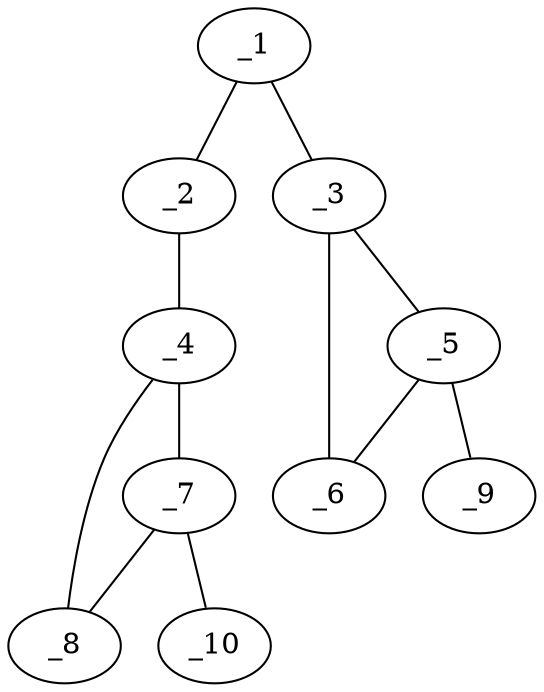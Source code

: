 graph molid64118 {
	_1	 [charge=0,
		chem=5,
		symbol="S  ",
		x="4.366",
		y="-0.433"];
	_2	 [charge=0,
		chem=5,
		symbol="S  ",
		x="4.866",
		y="0.433"];
	_1 -- _2	 [valence=1];
	_3	 [charge=0,
		chem=4,
		symbol="N  ",
		x="3.366",
		y="-0.433"];
	_1 -- _3	 [valence=1];
	_4	 [charge=0,
		chem=4,
		symbol="N  ",
		x="5.866",
		y="0.433"];
	_2 -- _4	 [valence=1];
	_5	 [charge=0,
		chem=1,
		symbol="C  ",
		x="2.5",
		y="-0.933"];
	_3 -- _5	 [valence=1];
	_6	 [charge=0,
		chem=1,
		symbol="C  ",
		x="2.5",
		y="0.067"];
	_3 -- _6	 [valence=1];
	_7	 [charge=0,
		chem=1,
		symbol="C  ",
		x="6.732",
		y="0.933"];
	_4 -- _7	 [valence=1];
	_8	 [charge=0,
		chem=1,
		symbol="C  ",
		x="6.732",
		y="-0.067"];
	_4 -- _8	 [valence=1];
	_5 -- _6	 [valence=1];
	_9	 [charge=0,
		chem=1,
		symbol="C  ",
		x=2,
		y="-1.799"];
	_5 -- _9	 [valence=1];
	_7 -- _8	 [valence=1];
	_10	 [charge=0,
		chem=1,
		symbol="C  ",
		x="7.232",
		y="1.799"];
	_7 -- _10	 [valence=1];
}
